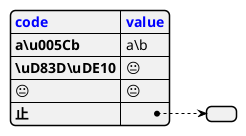@startjson
{
  "<color:blue><b>code": "<color:blue><b>value",
  "a\\u005Cb":           "a\u005Cb",
  "\\uD83D\\uDE10":      "\uD83D\uDE10",
  "😐":                  "😐",
  "止":                  {}
}
@endjson
